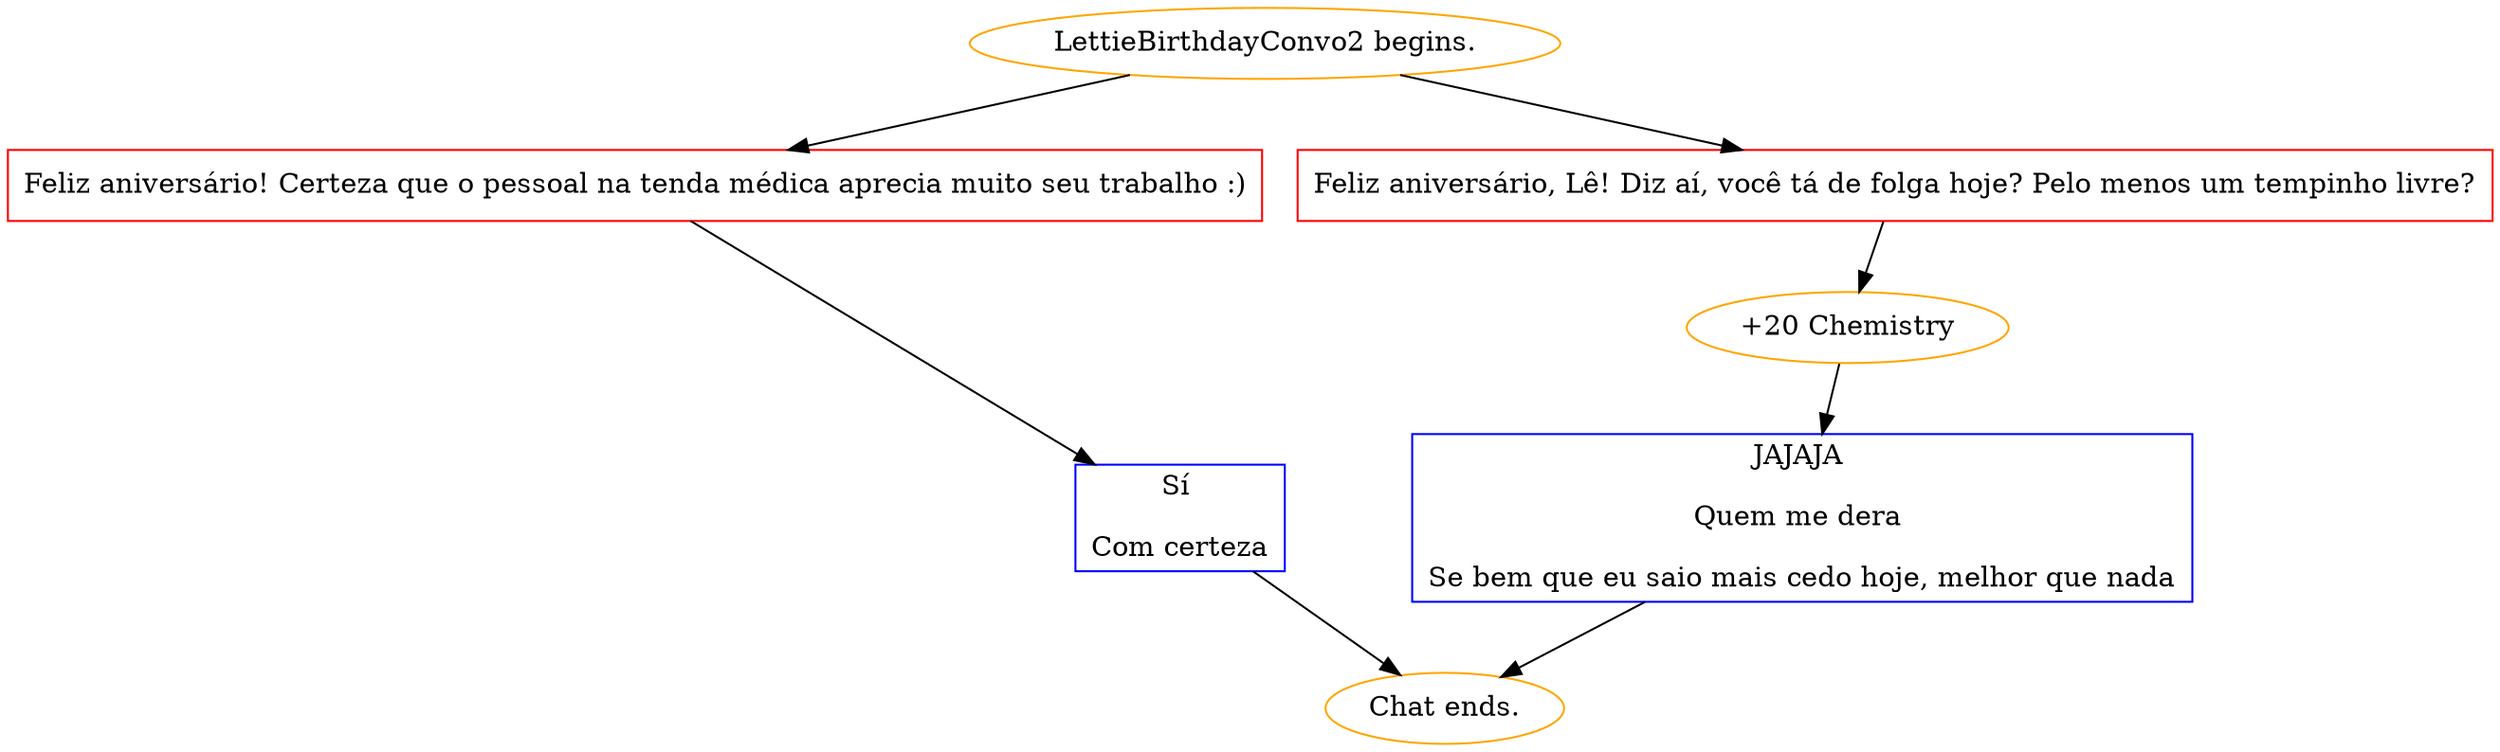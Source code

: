 digraph {
	"LettieBirthdayConvo2 begins." [color=orange];
		"LettieBirthdayConvo2 begins." -> j1385539513;
		"LettieBirthdayConvo2 begins." -> j3620607165;
	j1385539513 [label="Feliz aniversário! Certeza que o pessoal na tenda médica aprecia muito seu trabalho :)",shape=box,color=red];
		j1385539513 -> j2749836160;
	j3620607165 [label="Feliz aniversário, Lê! Diz aí, você tá de folga hoje? Pelo menos um tempinho livre?",shape=box,color=red];
		j3620607165 -> j4015756504;
	j2749836160 [label="Sí 
Com certeza",shape=box,color=blue];
		j2749836160 -> "Chat ends.";
	j4015756504 [label="+20 Chemistry",color=orange];
		j4015756504 -> j3127679291;
	"Chat ends." [color=orange];
	j3127679291 [label="JAJAJA 
Quem me dera 
Se bem que eu saio mais cedo hoje, melhor que nada",shape=box,color=blue];
		j3127679291 -> "Chat ends.";
}